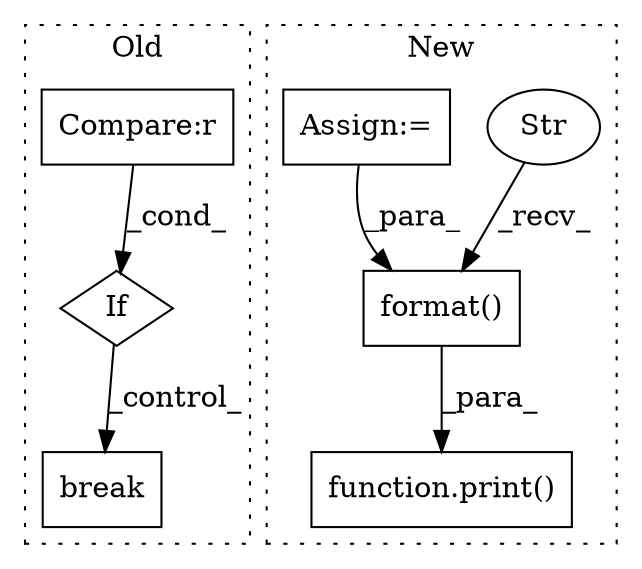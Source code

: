 digraph G {
subgraph cluster0 {
1 [label="break" a="94" s="4626" l="5" shape="box"];
4 [label="If" a="96" s="4603" l="3" shape="diamond"];
5 [label="Compare:r" a="40" s="4606" l="6" shape="box"];
label = "Old";
style="dotted";
}
subgraph cluster1 {
2 [label="format()" a="75" s="6037,6156" l="47,1" shape="box"];
3 [label="Str" a="66" s="6037" l="39" shape="ellipse"];
6 [label="function.print()" a="75" s="6031,6157" l="6,1" shape="box"];
7 [label="Assign:=" a="68" s="5969" l="3" shape="box"];
label = "New";
style="dotted";
}
2 -> 6 [label="_para_"];
3 -> 2 [label="_recv_"];
4 -> 1 [label="_control_"];
5 -> 4 [label="_cond_"];
7 -> 2 [label="_para_"];
}